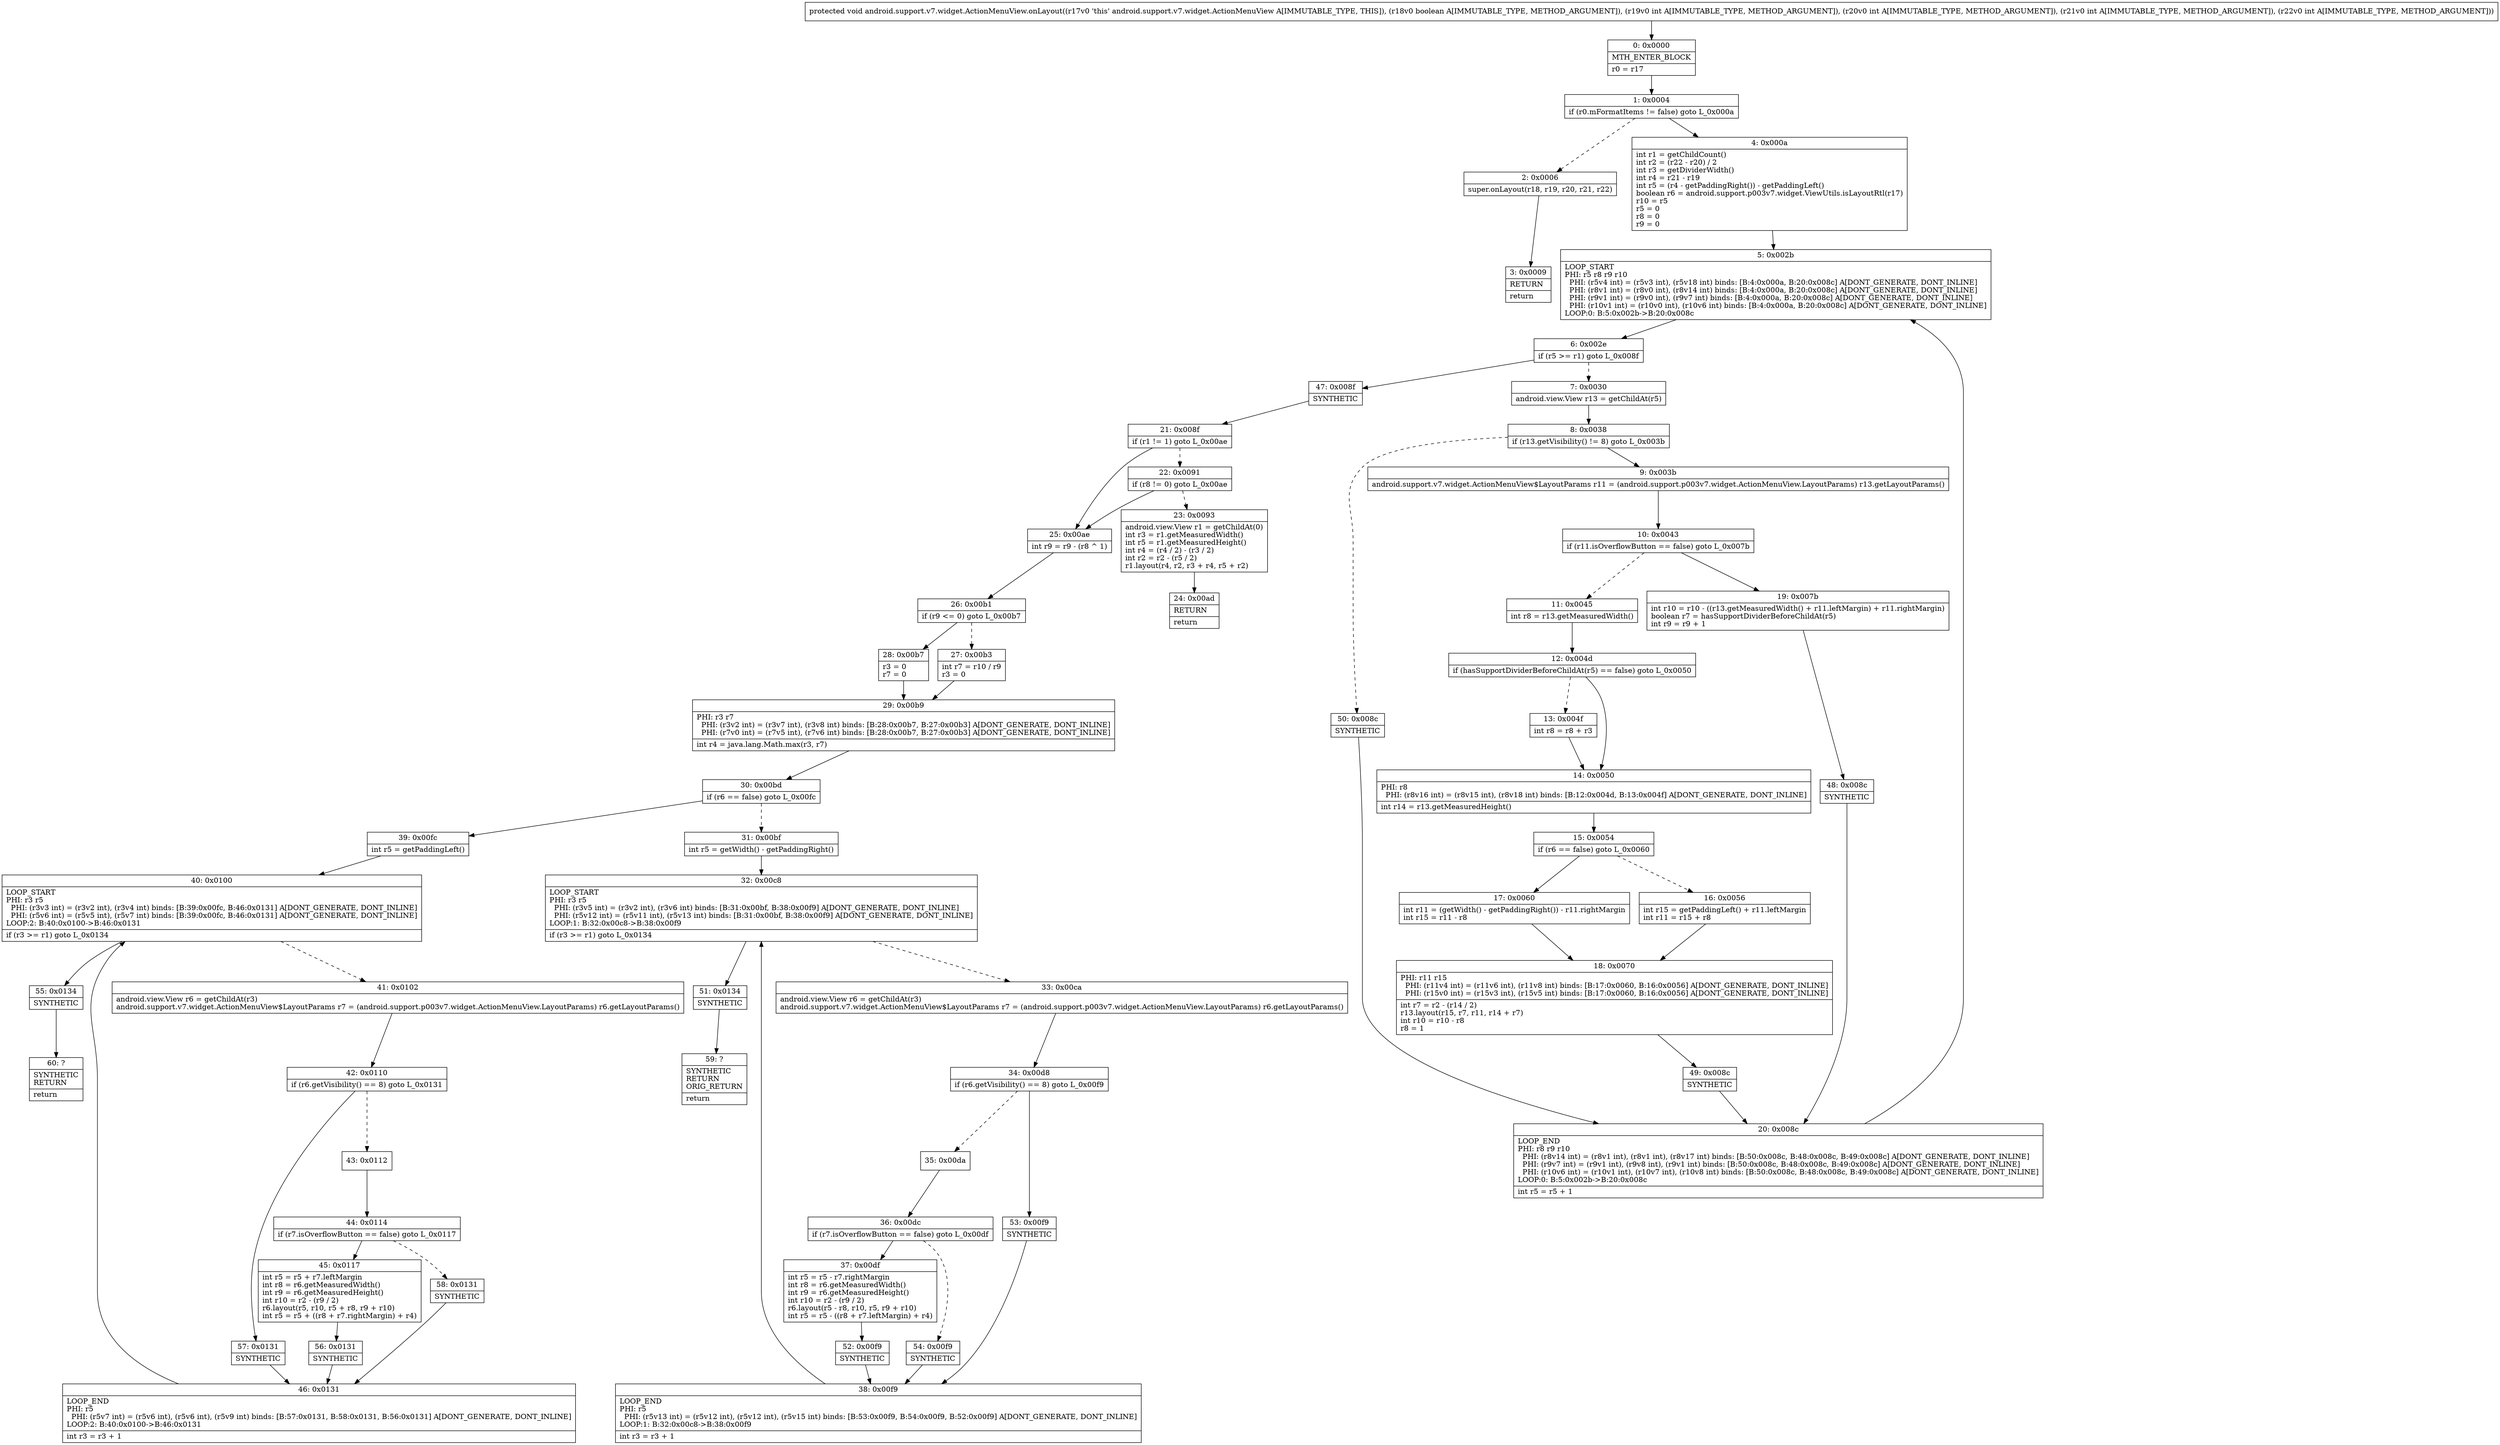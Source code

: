 digraph "CFG forandroid.support.v7.widget.ActionMenuView.onLayout(ZIIII)V" {
Node_0 [shape=record,label="{0\:\ 0x0000|MTH_ENTER_BLOCK\l|r0 = r17\l}"];
Node_1 [shape=record,label="{1\:\ 0x0004|if (r0.mFormatItems != false) goto L_0x000a\l}"];
Node_2 [shape=record,label="{2\:\ 0x0006|super.onLayout(r18, r19, r20, r21, r22)\l}"];
Node_3 [shape=record,label="{3\:\ 0x0009|RETURN\l|return\l}"];
Node_4 [shape=record,label="{4\:\ 0x000a|int r1 = getChildCount()\lint r2 = (r22 \- r20) \/ 2\lint r3 = getDividerWidth()\lint r4 = r21 \- r19\lint r5 = (r4 \- getPaddingRight()) \- getPaddingLeft()\lboolean r6 = android.support.p003v7.widget.ViewUtils.isLayoutRtl(r17)\lr10 = r5\lr5 = 0\lr8 = 0\lr9 = 0\l}"];
Node_5 [shape=record,label="{5\:\ 0x002b|LOOP_START\lPHI: r5 r8 r9 r10 \l  PHI: (r5v4 int) = (r5v3 int), (r5v18 int) binds: [B:4:0x000a, B:20:0x008c] A[DONT_GENERATE, DONT_INLINE]\l  PHI: (r8v1 int) = (r8v0 int), (r8v14 int) binds: [B:4:0x000a, B:20:0x008c] A[DONT_GENERATE, DONT_INLINE]\l  PHI: (r9v1 int) = (r9v0 int), (r9v7 int) binds: [B:4:0x000a, B:20:0x008c] A[DONT_GENERATE, DONT_INLINE]\l  PHI: (r10v1 int) = (r10v0 int), (r10v6 int) binds: [B:4:0x000a, B:20:0x008c] A[DONT_GENERATE, DONT_INLINE]\lLOOP:0: B:5:0x002b\-\>B:20:0x008c\l}"];
Node_6 [shape=record,label="{6\:\ 0x002e|if (r5 \>= r1) goto L_0x008f\l}"];
Node_7 [shape=record,label="{7\:\ 0x0030|android.view.View r13 = getChildAt(r5)\l}"];
Node_8 [shape=record,label="{8\:\ 0x0038|if (r13.getVisibility() != 8) goto L_0x003b\l}"];
Node_9 [shape=record,label="{9\:\ 0x003b|android.support.v7.widget.ActionMenuView$LayoutParams r11 = (android.support.p003v7.widget.ActionMenuView.LayoutParams) r13.getLayoutParams()\l}"];
Node_10 [shape=record,label="{10\:\ 0x0043|if (r11.isOverflowButton == false) goto L_0x007b\l}"];
Node_11 [shape=record,label="{11\:\ 0x0045|int r8 = r13.getMeasuredWidth()\l}"];
Node_12 [shape=record,label="{12\:\ 0x004d|if (hasSupportDividerBeforeChildAt(r5) == false) goto L_0x0050\l}"];
Node_13 [shape=record,label="{13\:\ 0x004f|int r8 = r8 + r3\l}"];
Node_14 [shape=record,label="{14\:\ 0x0050|PHI: r8 \l  PHI: (r8v16 int) = (r8v15 int), (r8v18 int) binds: [B:12:0x004d, B:13:0x004f] A[DONT_GENERATE, DONT_INLINE]\l|int r14 = r13.getMeasuredHeight()\l}"];
Node_15 [shape=record,label="{15\:\ 0x0054|if (r6 == false) goto L_0x0060\l}"];
Node_16 [shape=record,label="{16\:\ 0x0056|int r15 = getPaddingLeft() + r11.leftMargin\lint r11 = r15 + r8\l}"];
Node_17 [shape=record,label="{17\:\ 0x0060|int r11 = (getWidth() \- getPaddingRight()) \- r11.rightMargin\lint r15 = r11 \- r8\l}"];
Node_18 [shape=record,label="{18\:\ 0x0070|PHI: r11 r15 \l  PHI: (r11v4 int) = (r11v6 int), (r11v8 int) binds: [B:17:0x0060, B:16:0x0056] A[DONT_GENERATE, DONT_INLINE]\l  PHI: (r15v0 int) = (r15v3 int), (r15v5 int) binds: [B:17:0x0060, B:16:0x0056] A[DONT_GENERATE, DONT_INLINE]\l|int r7 = r2 \- (r14 \/ 2)\lr13.layout(r15, r7, r11, r14 + r7)\lint r10 = r10 \- r8\lr8 = 1\l}"];
Node_19 [shape=record,label="{19\:\ 0x007b|int r10 = r10 \- ((r13.getMeasuredWidth() + r11.leftMargin) + r11.rightMargin)\lboolean r7 = hasSupportDividerBeforeChildAt(r5)\lint r9 = r9 + 1\l}"];
Node_20 [shape=record,label="{20\:\ 0x008c|LOOP_END\lPHI: r8 r9 r10 \l  PHI: (r8v14 int) = (r8v1 int), (r8v1 int), (r8v17 int) binds: [B:50:0x008c, B:48:0x008c, B:49:0x008c] A[DONT_GENERATE, DONT_INLINE]\l  PHI: (r9v7 int) = (r9v1 int), (r9v8 int), (r9v1 int) binds: [B:50:0x008c, B:48:0x008c, B:49:0x008c] A[DONT_GENERATE, DONT_INLINE]\l  PHI: (r10v6 int) = (r10v1 int), (r10v7 int), (r10v8 int) binds: [B:50:0x008c, B:48:0x008c, B:49:0x008c] A[DONT_GENERATE, DONT_INLINE]\lLOOP:0: B:5:0x002b\-\>B:20:0x008c\l|int r5 = r5 + 1\l}"];
Node_21 [shape=record,label="{21\:\ 0x008f|if (r1 != 1) goto L_0x00ae\l}"];
Node_22 [shape=record,label="{22\:\ 0x0091|if (r8 != 0) goto L_0x00ae\l}"];
Node_23 [shape=record,label="{23\:\ 0x0093|android.view.View r1 = getChildAt(0)\lint r3 = r1.getMeasuredWidth()\lint r5 = r1.getMeasuredHeight()\lint r4 = (r4 \/ 2) \- (r3 \/ 2)\lint r2 = r2 \- (r5 \/ 2)\lr1.layout(r4, r2, r3 + r4, r5 + r2)\l}"];
Node_24 [shape=record,label="{24\:\ 0x00ad|RETURN\l|return\l}"];
Node_25 [shape=record,label="{25\:\ 0x00ae|int r9 = r9 \- (r8 ^ 1)\l}"];
Node_26 [shape=record,label="{26\:\ 0x00b1|if (r9 \<= 0) goto L_0x00b7\l}"];
Node_27 [shape=record,label="{27\:\ 0x00b3|int r7 = r10 \/ r9\lr3 = 0\l}"];
Node_28 [shape=record,label="{28\:\ 0x00b7|r3 = 0\lr7 = 0\l}"];
Node_29 [shape=record,label="{29\:\ 0x00b9|PHI: r3 r7 \l  PHI: (r3v2 int) = (r3v7 int), (r3v8 int) binds: [B:28:0x00b7, B:27:0x00b3] A[DONT_GENERATE, DONT_INLINE]\l  PHI: (r7v0 int) = (r7v5 int), (r7v6 int) binds: [B:28:0x00b7, B:27:0x00b3] A[DONT_GENERATE, DONT_INLINE]\l|int r4 = java.lang.Math.max(r3, r7)\l}"];
Node_30 [shape=record,label="{30\:\ 0x00bd|if (r6 == false) goto L_0x00fc\l}"];
Node_31 [shape=record,label="{31\:\ 0x00bf|int r5 = getWidth() \- getPaddingRight()\l}"];
Node_32 [shape=record,label="{32\:\ 0x00c8|LOOP_START\lPHI: r3 r5 \l  PHI: (r3v5 int) = (r3v2 int), (r3v6 int) binds: [B:31:0x00bf, B:38:0x00f9] A[DONT_GENERATE, DONT_INLINE]\l  PHI: (r5v12 int) = (r5v11 int), (r5v13 int) binds: [B:31:0x00bf, B:38:0x00f9] A[DONT_GENERATE, DONT_INLINE]\lLOOP:1: B:32:0x00c8\-\>B:38:0x00f9\l|if (r3 \>= r1) goto L_0x0134\l}"];
Node_33 [shape=record,label="{33\:\ 0x00ca|android.view.View r6 = getChildAt(r3)\landroid.support.v7.widget.ActionMenuView$LayoutParams r7 = (android.support.p003v7.widget.ActionMenuView.LayoutParams) r6.getLayoutParams()\l}"];
Node_34 [shape=record,label="{34\:\ 0x00d8|if (r6.getVisibility() == 8) goto L_0x00f9\l}"];
Node_35 [shape=record,label="{35\:\ 0x00da}"];
Node_36 [shape=record,label="{36\:\ 0x00dc|if (r7.isOverflowButton == false) goto L_0x00df\l}"];
Node_37 [shape=record,label="{37\:\ 0x00df|int r5 = r5 \- r7.rightMargin\lint r8 = r6.getMeasuredWidth()\lint r9 = r6.getMeasuredHeight()\lint r10 = r2 \- (r9 \/ 2)\lr6.layout(r5 \- r8, r10, r5, r9 + r10)\lint r5 = r5 \- ((r8 + r7.leftMargin) + r4)\l}"];
Node_38 [shape=record,label="{38\:\ 0x00f9|LOOP_END\lPHI: r5 \l  PHI: (r5v13 int) = (r5v12 int), (r5v12 int), (r5v15 int) binds: [B:53:0x00f9, B:54:0x00f9, B:52:0x00f9] A[DONT_GENERATE, DONT_INLINE]\lLOOP:1: B:32:0x00c8\-\>B:38:0x00f9\l|int r3 = r3 + 1\l}"];
Node_39 [shape=record,label="{39\:\ 0x00fc|int r5 = getPaddingLeft()\l}"];
Node_40 [shape=record,label="{40\:\ 0x0100|LOOP_START\lPHI: r3 r5 \l  PHI: (r3v3 int) = (r3v2 int), (r3v4 int) binds: [B:39:0x00fc, B:46:0x0131] A[DONT_GENERATE, DONT_INLINE]\l  PHI: (r5v6 int) = (r5v5 int), (r5v7 int) binds: [B:39:0x00fc, B:46:0x0131] A[DONT_GENERATE, DONT_INLINE]\lLOOP:2: B:40:0x0100\-\>B:46:0x0131\l|if (r3 \>= r1) goto L_0x0134\l}"];
Node_41 [shape=record,label="{41\:\ 0x0102|android.view.View r6 = getChildAt(r3)\landroid.support.v7.widget.ActionMenuView$LayoutParams r7 = (android.support.p003v7.widget.ActionMenuView.LayoutParams) r6.getLayoutParams()\l}"];
Node_42 [shape=record,label="{42\:\ 0x0110|if (r6.getVisibility() == 8) goto L_0x0131\l}"];
Node_43 [shape=record,label="{43\:\ 0x0112}"];
Node_44 [shape=record,label="{44\:\ 0x0114|if (r7.isOverflowButton == false) goto L_0x0117\l}"];
Node_45 [shape=record,label="{45\:\ 0x0117|int r5 = r5 + r7.leftMargin\lint r8 = r6.getMeasuredWidth()\lint r9 = r6.getMeasuredHeight()\lint r10 = r2 \- (r9 \/ 2)\lr6.layout(r5, r10, r5 + r8, r9 + r10)\lint r5 = r5 + ((r8 + r7.rightMargin) + r4)\l}"];
Node_46 [shape=record,label="{46\:\ 0x0131|LOOP_END\lPHI: r5 \l  PHI: (r5v7 int) = (r5v6 int), (r5v6 int), (r5v9 int) binds: [B:57:0x0131, B:58:0x0131, B:56:0x0131] A[DONT_GENERATE, DONT_INLINE]\lLOOP:2: B:40:0x0100\-\>B:46:0x0131\l|int r3 = r3 + 1\l}"];
Node_47 [shape=record,label="{47\:\ 0x008f|SYNTHETIC\l}"];
Node_48 [shape=record,label="{48\:\ 0x008c|SYNTHETIC\l}"];
Node_49 [shape=record,label="{49\:\ 0x008c|SYNTHETIC\l}"];
Node_50 [shape=record,label="{50\:\ 0x008c|SYNTHETIC\l}"];
Node_51 [shape=record,label="{51\:\ 0x0134|SYNTHETIC\l}"];
Node_52 [shape=record,label="{52\:\ 0x00f9|SYNTHETIC\l}"];
Node_53 [shape=record,label="{53\:\ 0x00f9|SYNTHETIC\l}"];
Node_54 [shape=record,label="{54\:\ 0x00f9|SYNTHETIC\l}"];
Node_55 [shape=record,label="{55\:\ 0x0134|SYNTHETIC\l}"];
Node_56 [shape=record,label="{56\:\ 0x0131|SYNTHETIC\l}"];
Node_57 [shape=record,label="{57\:\ 0x0131|SYNTHETIC\l}"];
Node_58 [shape=record,label="{58\:\ 0x0131|SYNTHETIC\l}"];
Node_59 [shape=record,label="{59\:\ ?|SYNTHETIC\lRETURN\lORIG_RETURN\l|return\l}"];
Node_60 [shape=record,label="{60\:\ ?|SYNTHETIC\lRETURN\l|return\l}"];
MethodNode[shape=record,label="{protected void android.support.v7.widget.ActionMenuView.onLayout((r17v0 'this' android.support.v7.widget.ActionMenuView A[IMMUTABLE_TYPE, THIS]), (r18v0 boolean A[IMMUTABLE_TYPE, METHOD_ARGUMENT]), (r19v0 int A[IMMUTABLE_TYPE, METHOD_ARGUMENT]), (r20v0 int A[IMMUTABLE_TYPE, METHOD_ARGUMENT]), (r21v0 int A[IMMUTABLE_TYPE, METHOD_ARGUMENT]), (r22v0 int A[IMMUTABLE_TYPE, METHOD_ARGUMENT])) }"];
MethodNode -> Node_0;
Node_0 -> Node_1;
Node_1 -> Node_2[style=dashed];
Node_1 -> Node_4;
Node_2 -> Node_3;
Node_4 -> Node_5;
Node_5 -> Node_6;
Node_6 -> Node_7[style=dashed];
Node_6 -> Node_47;
Node_7 -> Node_8;
Node_8 -> Node_9;
Node_8 -> Node_50[style=dashed];
Node_9 -> Node_10;
Node_10 -> Node_11[style=dashed];
Node_10 -> Node_19;
Node_11 -> Node_12;
Node_12 -> Node_13[style=dashed];
Node_12 -> Node_14;
Node_13 -> Node_14;
Node_14 -> Node_15;
Node_15 -> Node_16[style=dashed];
Node_15 -> Node_17;
Node_16 -> Node_18;
Node_17 -> Node_18;
Node_18 -> Node_49;
Node_19 -> Node_48;
Node_20 -> Node_5;
Node_21 -> Node_22[style=dashed];
Node_21 -> Node_25;
Node_22 -> Node_23[style=dashed];
Node_22 -> Node_25;
Node_23 -> Node_24;
Node_25 -> Node_26;
Node_26 -> Node_27[style=dashed];
Node_26 -> Node_28;
Node_27 -> Node_29;
Node_28 -> Node_29;
Node_29 -> Node_30;
Node_30 -> Node_31[style=dashed];
Node_30 -> Node_39;
Node_31 -> Node_32;
Node_32 -> Node_33[style=dashed];
Node_32 -> Node_51;
Node_33 -> Node_34;
Node_34 -> Node_35[style=dashed];
Node_34 -> Node_53;
Node_35 -> Node_36;
Node_36 -> Node_37;
Node_36 -> Node_54[style=dashed];
Node_37 -> Node_52;
Node_38 -> Node_32;
Node_39 -> Node_40;
Node_40 -> Node_41[style=dashed];
Node_40 -> Node_55;
Node_41 -> Node_42;
Node_42 -> Node_43[style=dashed];
Node_42 -> Node_57;
Node_43 -> Node_44;
Node_44 -> Node_45;
Node_44 -> Node_58[style=dashed];
Node_45 -> Node_56;
Node_46 -> Node_40;
Node_47 -> Node_21;
Node_48 -> Node_20;
Node_49 -> Node_20;
Node_50 -> Node_20;
Node_51 -> Node_59;
Node_52 -> Node_38;
Node_53 -> Node_38;
Node_54 -> Node_38;
Node_55 -> Node_60;
Node_56 -> Node_46;
Node_57 -> Node_46;
Node_58 -> Node_46;
}


